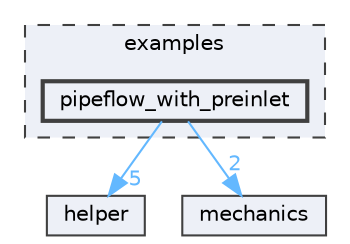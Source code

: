 digraph "examples/pipeflow_with_preinlet"
{
 // LATEX_PDF_SIZE
  bgcolor="transparent";
  edge [fontname=Helvetica,fontsize=10,labelfontname=Helvetica,labelfontsize=10];
  node [fontname=Helvetica,fontsize=10,shape=box,height=0.2,width=0.4];
  compound=true
  subgraph clusterdir_d28a4824dc47e487b107a5db32ef43c4 {
    graph [ bgcolor="#edf0f7", pencolor="grey25", label="examples", fontname=Helvetica,fontsize=10 style="filled,dashed", URL="dir_d28a4824dc47e487b107a5db32ef43c4.html",tooltip=""]
  dir_2eb537ccf6e03a69b7e4dfbf90546bfe [label="pipeflow_with_preinlet", fillcolor="#edf0f7", color="grey25", style="filled,bold", URL="dir_2eb537ccf6e03a69b7e4dfbf90546bfe.html",tooltip=""];
  }
  dir_d634f21e635b1ea642c8b957ecf78b4f [label="helper", fillcolor="#edf0f7", color="grey25", style="filled", URL="dir_d634f21e635b1ea642c8b957ecf78b4f.html",tooltip=""];
  dir_f85e6b512652ee2faa4ff4027d5d7588 [label="mechanics", fillcolor="#edf0f7", color="grey25", style="filled", URL="dir_f85e6b512652ee2faa4ff4027d5d7588.html",tooltip=""];
  dir_2eb537ccf6e03a69b7e4dfbf90546bfe->dir_d634f21e635b1ea642c8b957ecf78b4f [headlabel="5", labeldistance=1.5 headhref="dir_000021_000010.html" href="dir_000021_000010.html" color="steelblue1" fontcolor="steelblue1"];
  dir_2eb537ccf6e03a69b7e4dfbf90546bfe->dir_f85e6b512652ee2faa4ff4027d5d7588 [headlabel="2", labeldistance=1.5 headhref="dir_000021_000012.html" href="dir_000021_000012.html" color="steelblue1" fontcolor="steelblue1"];
}

